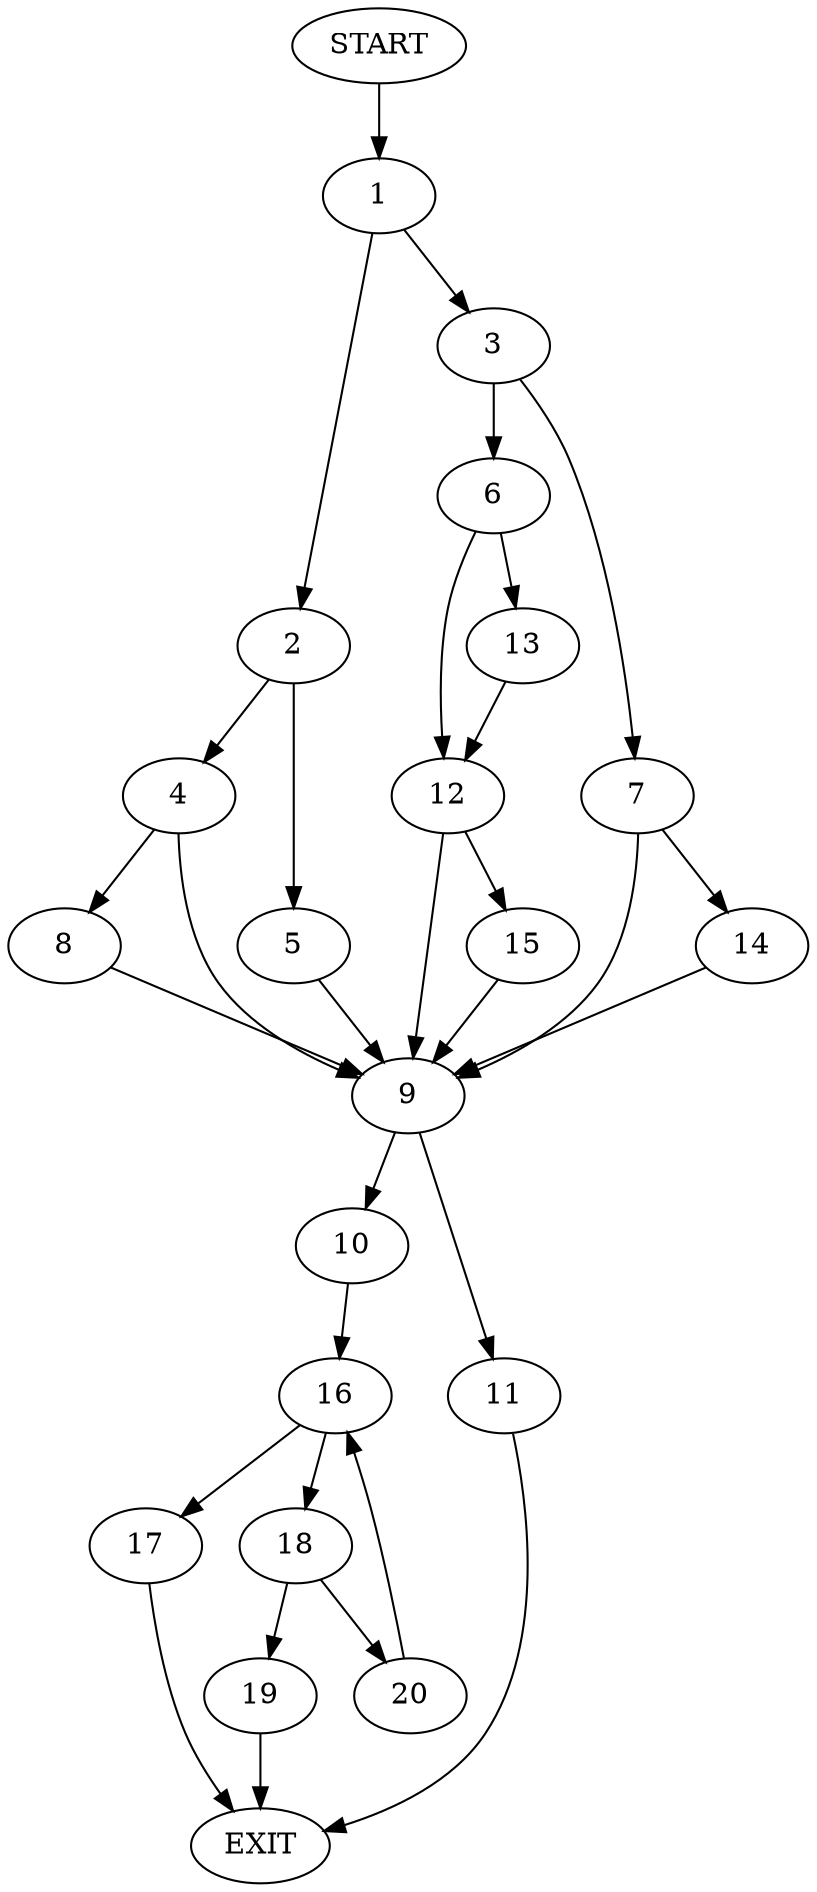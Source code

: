 digraph {
0 [label="START"]
21 [label="EXIT"]
0 -> 1
1 -> 2
1 -> 3
2 -> 4
2 -> 5
3 -> 6
3 -> 7
4 -> 8
4 -> 9
5 -> 9
9 -> 10
9 -> 11
8 -> 9
6 -> 12
6 -> 13
7 -> 9
7 -> 14
14 -> 9
12 -> 9
12 -> 15
13 -> 12
15 -> 9
11 -> 21
10 -> 16
16 -> 17
16 -> 18
18 -> 19
18 -> 20
17 -> 21
20 -> 16
19 -> 21
}
